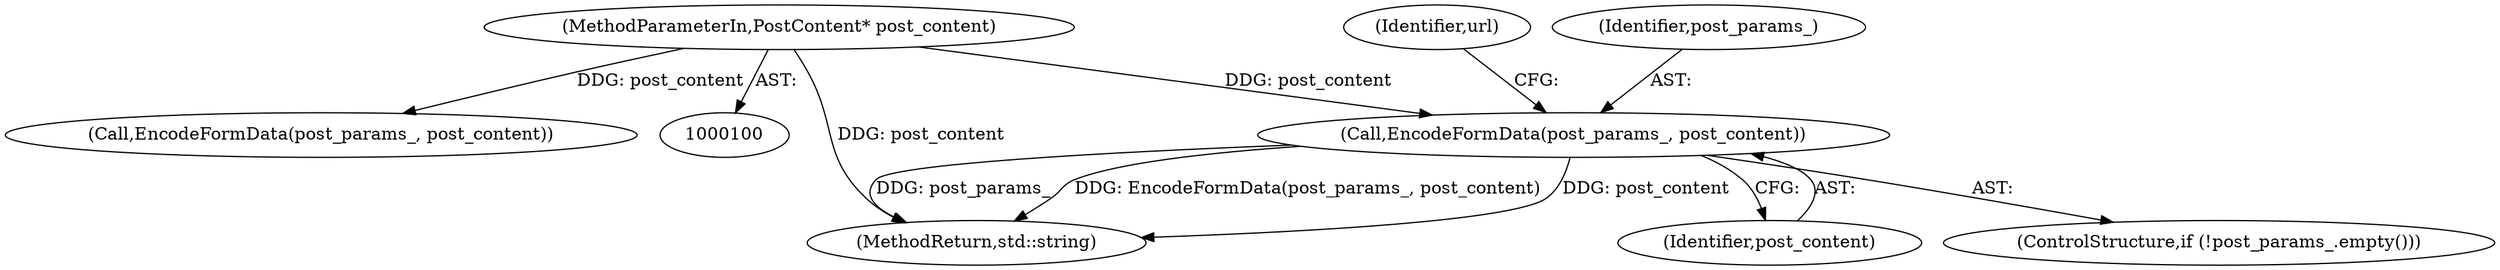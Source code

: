 digraph "0_Chrome_c0947dabeaa10da67798c1bbc668dca4b280cad5_6@pointer" {
"1000771" [label="(Call,EncodeFormData(post_params_, post_content))"];
"1000103" [label="(MethodParameterIn,PostContent* post_content)"];
"1000776" [label="(MethodReturn,std::string)"];
"1000103" [label="(MethodParameterIn,PostContent* post_content)"];
"1000111" [label="(Call,EncodeFormData(post_params_, post_content))"];
"1000771" [label="(Call,EncodeFormData(post_params_, post_content))"];
"1000775" [label="(Identifier,url)"];
"1000773" [label="(Identifier,post_content)"];
"1000768" [label="(ControlStructure,if (!post_params_.empty()))"];
"1000772" [label="(Identifier,post_params_)"];
"1000771" -> "1000768"  [label="AST: "];
"1000771" -> "1000773"  [label="CFG: "];
"1000772" -> "1000771"  [label="AST: "];
"1000773" -> "1000771"  [label="AST: "];
"1000775" -> "1000771"  [label="CFG: "];
"1000771" -> "1000776"  [label="DDG: post_content"];
"1000771" -> "1000776"  [label="DDG: post_params_"];
"1000771" -> "1000776"  [label="DDG: EncodeFormData(post_params_, post_content)"];
"1000103" -> "1000771"  [label="DDG: post_content"];
"1000103" -> "1000100"  [label="AST: "];
"1000103" -> "1000776"  [label="DDG: post_content"];
"1000103" -> "1000111"  [label="DDG: post_content"];
}

